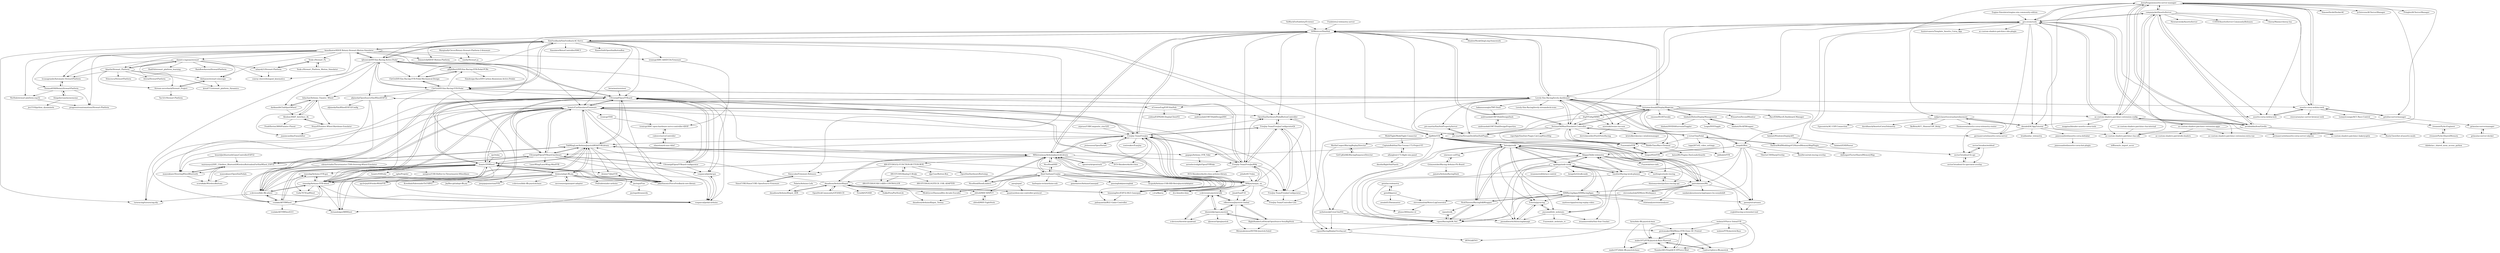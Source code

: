 digraph G {
"sector3studios/webhud" -> "sector3studios/r3e-api"
"sector3studios/webhud" -> "sector3studios/r3e-spectator-overlay"
"tdehaeze/stewart-simscape" -> "Stream-neverback/Stewart_Project"
"tdehaeze/stewart-simscape" -> "krex4715/stewart_platform_Dynamics"
"SimFeedback/SimFeedback-AC-Servo" -> "tronicgr/AMC-AASD15A-Firmware"
"SimFeedback/SimFeedback-AC-Servo" -> "knaufinator/6DOF-Rotary-Stewart-Motion-Simulator"
"SimFeedback/SimFeedback-AC-Servo" -> "OpenSimHardware/PedalButtonController"
"SimFeedback/SimFeedback-AC-Servo" -> "ChrGri/DIY-Sim-Racing-FFB-Pedal"
"SimFeedback/SimFeedback-AC-Servo" -> "tjfenwick/DIY-Sim-Racing-Active-Pedal"
"SimFeedback/SimFeedback-AC-Servo" -> "Simmetrik/6DOF-Motion-Platform"
"SimFeedback/SimFeedback-AC-Servo" -> "SimulatorMotorController/SMC3"
"SimFeedback/SimFeedback-AC-Servo" -> "hoantv/CarSimulatorFirmware"
"SimFeedback/SimFeedback-AC-Servo" -> "turnracing/turnracing-diy"
"SimFeedback/SimFeedback-AC-Servo" -> "Ultrawipf/OpenFFBoard"
"SimFeedback/SimFeedback-AC-Servo" -> "SHWotever/SimHub"
"SimFeedback/SimFeedback-AC-Servo" -> "Simucube/Firmware-Releases"
"SimFeedback/SimFeedback-AC-Servo" -> "KaiserSoft/OpenSimButtonBox"
"SimFeedback/SimFeedback-AC-Servo" -> "nlp80/irFFB"
"SimFeedback/SimFeedback-AC-Servo" -> "ChrGri/DIY-Sim-Racing-FFB-Pedal-Mechanical-Design"
"lshachar/Arduino_Fanatec_Wheel" -> "darknao/btClubSportWheel"
"lshachar/Arduino_Fanatec_Wheel" -> "Alexbox364/F_Interface_AL"
"lshachar/Arduino_Fanatec_Wheel" -> "StuyoP/Fanatec-Wheel-Barebone-Emulator"
"lshachar/Arduino_Fanatec_Wheel" -> "juanmcasillas/Fanashifter"
"dmadison/ArduinoXInput" -> "dmadison/ArduinoXInput_AVR"
"dmadison/ArduinoXInput" -> "dmadison/ArduinoXInput_Teensy"
"dmadison/ArduinoXInput" -> "zlittell/MSF-XINPUT"
"dmadison/ArduinoXInput" -> "YukMingLaw/ArduinoJoystickWithFFBLibrary"
"dmadison/ArduinoXInput" -> "MHeironimus/ArduinoJoystickLibrary"
"dmadison/ArduinoXInput" -> "lemmingDev/ESP32-BLE-Gamepad" ["e"=1]
"dmadison/ArduinoXInput" -> "OpenStickCommunity/GP2040-CE" ["e"=1]
"dmadison/ArduinoXInput" -> "FeralAI/GP2040" ["e"=1]
"dmadison/ArduinoXInput" -> "MickGyver/DaemonBite-Arcade-Encoder" ["e"=1]
"dmadison/ArduinoXInput" -> "SukkoPera/PsxNewLib" ["e"=1]
"dmadison/ArduinoXInput" -> "quantus/xbox-one-controller-protocol"
"jshafer817/vJoy" -> "MMjoy/mmjoy_en" ["e"=1]
"SoMuchForSubtlety/f1viewer" -> "SHWotever/SimHub" ["e"=1]
"arpruss/USBComposite_stm32f1" -> "FreeJoy-Team/FreeJoy" ["e"=1]
"kutu/pyirsdk" -> "Esterni/pyracing"
"kutu/pyirsdk" -> "SkippyZA/ibt-telemetry"
"kutu/pyirsdk" -> "apihlaja/node-irsdk"
"kutu/pyirsdk" -> "jeysonm82/ir_webstats"
"kutu/pyirsdk" -> "NickThissen/iRacingSdkWrapper"
"kutu/pyirsdk" -> "thisismyrobot/python-iracing-api"
"kutu/pyirsdk" -> "patrickmoore/Mu"
"kutu/pyirsdk" -> "jasondilworth56/iracingdataapi"
"kutu/pyirsdk" -> "nlp80/irFFB"
"kutu/pyirsdk" -> "SIMRacingApps/SIMRacingApps"
"kutu/pyirsdk" -> "tmoitie/iRacing-week-planner"
"kutu/pyirsdk" -> "parasyte/cartunes"
"kutu/pyirsdk" -> "vipoo/iRacingSDK.Net"
"kutu/pyirsdk" -> "mrbelowski/CrewChiefV4"
"kutu/pyirsdk" -> "simracer-cz/iFlag"
"AM-STUDIO/32-FUNCTION-BUTTON-BOX" -> "AM-STUDIO/USB-5-AXIS-CONTROLLER"
"AM-STUDIO/32-FUNCTION-BUTTON-BOX" -> "AM-STUDIO/Analog-E-Brake"
"AM-STUDIO/32-FUNCTION-BUTTON-BOX" -> "Simucube/Firmware-Releases"
"AM-STUDIO/32-FUNCTION-BUTTON-BOX" -> "OpenSimHardware/Buttsimp"
"AM-STUDIO/32-FUNCTION-BUTTON-BOX" -> "djpr1me/Button-Box"
"allanglen/c172-flight-sim-panel" -> "CaptainBobSim/The-Cessna-172-Project-V3"
"allanglen/c172-flight-sim-panel" -> "dmolin/flightSimPanels" ["e"=1]
"JustaPenguin/assetto-server-manager" -> "compujuckel/AssettoServer"
"JustaPenguin/assetto-server-manager" -> "gro-ove/actools"
"JustaPenguin/assetto-server-manager" -> "assetto-corsa-web/acweb"
"JustaPenguin/assetto-server-manager" -> "assetto-corsa-web/accweb"
"JustaPenguin/assetto-server-manager" -> "germanrcuriel/assetto-corsa-server"
"JustaPenguin/assetto-server-manager" -> "gotzl/accservermanager"
"JustaPenguin/assetto-server-manager" -> "SimoneDevkt/DockerAC"
"JustaPenguin/assetto-server-manager" -> "jo3stevens/ACServerManager"
"JustaPenguin/assetto-server-manager" -> "ckendell/ACAppTutorial"
"JustaPenguin/assetto-server-manager" -> "germanrcuriel/assetto-corsa-server-udp2ws"
"JustaPenguin/assetto-server-manager" -> "Pringlez/ACServerManager"
"JustaPenguin/assetto-server-manager" -> "ac-custom-shaders-patch/acc-extension-config"
"JustaPenguin/assetto-server-manager" -> "archibaldmilton/Girellu"
"eglix/Projeler" -> "ranenbg/Arduino-FFB-wheel"
"berarma/oversteer" -> "Ultrawipf/OpenFFBoard" ["e"=1]
"gotzl/ldparser" -> "stevendaniluk/MotecLogGenerator"
"gotzl/ldparser" -> "gotzl/acctelemetry"
"gotzl/ldparser" -> "awadell1/Datamaster"
"ac-custom-shaders-patch/acc-extension-apps" -> "ac-custom-shaders-patch/sdk-shaders"
"ac-custom-shaders-patch/acc-extension-apps" -> "ac-custom-shaders-patch/acc-extension-extra-vao"
"ac-custom-shaders-patch/acc-extension-config" -> "compujuckel/AssettoServer"
"ac-custom-shaders-patch/acc-extension-config" -> "ac-custom-shaders-patch/acc-extension-apps"
"ac-custom-shaders-patch/acc-extension-config" -> "gro-ove/actools"
"ac-custom-shaders-patch/acc-extension-config" -> "ac-custom-shaders-patch/acc-lua-sdk"
"ac-custom-shaders-patch/acc-extension-config" -> "archibaldmilton/Girellu"
"ac-custom-shaders-patch/acc-extension-config" -> "ac-custom-shaders-patch/acc-bakeryoptix"
"ac-custom-shaders-patch/acc-extension-config" -> "moppius/blender-assetto-corsa-tools"
"ac-custom-shaders-patch/acc-extension-config" -> "ac-custom-shaders-patch/acc-extension-extra-vao"
"ac-custom-shaders-patch/acc-extension-config" -> "JustaPenguin/assetto-server-manager"
"ac-custom-shaders-patch/acc-extension-config" -> "ckendell/ACAppTutorial"
"Palatis/Arduino-Lufa" -> "dmadison/ArduinoXInput_AVR" ["e"=1]
"daniel-s-ingram/stewart" -> "hbartle/Stewart_Platform"
"daniel-s-ingram/stewart" -> "conroy-cheers/hexapod_kinematics"
"daniel-s-ingram/stewart" -> "tdehaeze/stewart-simscape"
"daniel-s-ingram/stewart" -> "lccasagrande/Automatic-StewartPlatform"
"daniel-s-ingram/stewart" -> "HadiYd/stewart_platform_learning"
"daniel-s-ingram/stewart" -> "mlayek21/Stewart-Platform"
"daniel-s-ingram/stewart" -> "Stream-neverback/Stewart_Project"
"daniel-s-ingram/stewart" -> "RainBowAurora/StewartPlatform"
"MerlinCooper/iRacingReplayDirector" -> "GetUpKidAK/iRacingSequenceDirector"
"MerlinCooper/iRacingReplayDirector" -> "vipoo/iRacingReplayOverlay.net"
"AlanChatham/UnoJoy" -> "MHeironimus/ArduinoJoystickLibrary"
"AlanChatham/UnoJoy" -> "NicoHood/HoodLoader2" ["e"=1]
"AlanChatham/UnoJoy" -> "NicoHood/HID" ["e"=1]
"AlanChatham/UnoJoy" -> "harlequin-tech/arduino-usb" ["e"=1]
"AlanChatham/UnoJoy" -> "MMjoy/mmjoy_en"
"AlanChatham/UnoJoy" -> "gamelaster/ArduinoGamepad"
"AlanChatham/UnoJoy" -> "FreeJoy-Team/FreeJoy"
"AlanChatham/UnoJoy" -> "lemmingDev/ESP32-BLE-Gamepad" ["e"=1]
"AlanChatham/UnoJoy" -> "palsayantan/BLE-Game-Controller"
"AlanChatham/UnoJoy" -> "passinglink/passinglink" ["e"=1]
"AlanChatham/UnoJoy" -> "dmadison/ArduinoXInput"
"AlanChatham/UnoJoy" -> "MickGyver/DaemonBite-Arcade-Encoder" ["e"=1]
"AlanChatham/UnoJoy" -> "zlittell/MSF-XINPUT"
"AlanChatham/UnoJoy" -> "mcgurk/Arduino-USB-HID-RetroJoystickAdapter"
"dmadison/ArduinoXInput_AVR" -> "dmadison/ArduinoXInput"
"assetto-corsa-web/accweb" -> "assetto-corsa-web/acweb"
"assetto-corsa-web/accweb" -> "gotzl/accservermanager"
"assetto-corsa-web/accweb" -> "LennysLounge/ACC-Race-Control"
"assetto-corsa-web/accweb" -> "JustaPenguin/assetto-server-manager"
"assetto-corsa-web/accweb" -> "reesvarney/acc-server-browser-web"
"vipoo/iRacingSDK.Net" -> "NickThissen/iRacingSdkWrapper"
"vipoo/iRacingSDK.Net" -> "vipoo/irsdk"
"vipoo/iRacingSDK.Net" -> "vipoo/iRacingReplayOverlay.net"
"gotzl/acctelemetry" -> "afonso360/motec-i2"
"gotzl/acctelemetry" -> "gotzl/ldparser"
"MarginallyClever/Rotary-Stewart-Platform-2-firmware" -> "rawify/Stewart.js"
"tronicgr/AMC-AASD15A-Firmware" -> "tronicgr/AMC-open-hardware-servo-controller-4DOF"
"gotzl/accservermanager" -> "assetto-corsa-web/accweb"
"gotzl/accservermanager" -> "grimsi/accservermanager"
"denisn73/JoyFFB" -> "JakaSimonic/ForceFeedback-core-library"
"fernandoigor/BRWheel" -> "hoantv/VNWheel"
"scornflake/WirelessButtons" -> "warenosyo2/DIY_15dollers_BluetoothWirelessButtonboxForSimWheel_ESP32"
"jeysonm82/ir_webstats" -> "Esterni/pyracing"
"jeysonm82/ir_webstats" -> "Fuzzwah/ir_webstats_rc"
"jeysonm82/ir_webstats" -> "ieuanmeredith/Sim-Stat-Tracker"
"jeysonm82/ir_webstats" -> "jasondilworth56/iracingdataapi"
"vipoo/iRacingReplayOverlay.net" -> "iRTVO/iRTVO"
"grimsi/accservermanager" -> "grimsi/accserver-docker"
"NicHub/stewart-platform-esp32" -> "progressiveautomations/Stewart-Platform"
"grimsi/accserver-docker" -> "grimsi/accservermanager"
"SimuCUBE/SimuCUBE-OpenSource-Firmware" -> "Simucube/Firmware-Releases"
"Simucube/Firmware-Releases" -> "SimuCUBE/SimuCUBE-OpenSource-Firmware"
"NicoHood/HID" -> "MHeironimus/ArduinoJoystickLibrary" ["e"=1]
"NicoHood/HID" -> "AlanChatham/UnoJoy" ["e"=1]
"lemmingDev/ESP32-BLE-Gamepad" -> "MHeironimus/ArduinoJoystickLibrary" ["e"=1]
"lemmingDev/ESP32-BLE-Gamepad" -> "palsayantan/BLE-Game-Controller" ["e"=1]
"lemmingDev/ESP32-BLE-Gamepad" -> "FreeJoy-Team/FreeJoy" ["e"=1]
"lemmingDev/ESP32-BLE-Gamepad" -> "dmadison/ArduinoXInput" ["e"=1]
"lemmingDev/ESP32-BLE-Gamepad" -> "Ultrawipf/OpenFFBoard" ["e"=1]
"lemmingDev/ESP32-BLE-Gamepad" -> "YukMingLaw/ArduinoJoystickWithFFBLibrary" ["e"=1]
"njz3/vJoy" -> "hoantv/VNWheel" ["e"=1]
"YukMingLaw/ArduinoJoystickWithFFBLibrary" -> "hoantv/VNWheel"
"YukMingLaw/ArduinoJoystickWithFFBLibrary" -> "jmriego/Fino"
"YukMingLaw/ArduinoJoystickWithFFBLibrary" -> "ranenbg/Arduino-FFB-wheel"
"YukMingLaw/ArduinoJoystickWithFFBLibrary" -> "vsulako/AFFBWheel"
"YukMingLaw/ArduinoJoystickWithFFBLibrary" -> "tloimu/adapt-ffb-joy"
"YukMingLaw/ArduinoJoystickWithFFBLibrary" -> "Ultrawipf/OpenFFBoard"
"YukMingLaw/ArduinoJoystickWithFFBLibrary" -> "JakaSimonic/ForceFeedback-core-library"
"YukMingLaw/ArduinoJoystickWithFFBLibrary" -> "hoantv/CarSimulatorFirmware"
"YukMingLaw/ArduinoJoystickWithFFBLibrary" -> "denisn73/JoyFFB"
"YukMingLaw/ArduinoJoystickWithFFBLibrary" -> "Ultrawipf/OpenFFBoard-hardware"
"YukMingLaw/ArduinoJoystickWithFFBLibrary" -> "gagagu/Arduino_FFB_Yoke"
"YukMingLaw/ArduinoJoystickWithFFBLibrary" -> "MHeironimus/ArduinoJoystickLibrary"
"Funbit/ets2-telemetry-server" -> "SHWotever/SimHub" ["e"=1]
"thiagohersan/memememe" -> "jes1510/python_dynamixels"
"thiagohersan/memememe" -> "ThomasKNR/RotaryStewartPlatform"
"knaufinator/6DOF-Rotary-Stewart-Motion-Simulator" -> "Simmetrik/6DOF-Motion-Platform"
"knaufinator/6DOF-Rotary-Stewart-Motion-Simulator" -> "lccasagrande/Automatic-StewartPlatform"
"knaufinator/6DOF-Rotary-Stewart-Motion-Simulator" -> "SimFeedback/SimFeedback-AC-Servo"
"knaufinator/6DOF-Rotary-Stewart-Motion-Simulator" -> "NicHub/stewart-platform-esp32"
"knaufinator/6DOF-Rotary-Stewart-Motion-Simulator" -> "hbartle/Stewart_Platform"
"knaufinator/6DOF-Rotary-Stewart-Motion-Simulator" -> "daniel-s-ingram/stewart"
"knaufinator/6DOF-Rotary-Stewart-Motion-Simulator" -> "tjfenwick/DIY-Sim-Racing-Active-Pedal"
"knaufinator/6DOF-Rotary-Stewart-Motion-Simulator" -> "progressiveautomations/Stewart-Platform"
"knaufinator/6DOF-Rotary-Stewart-Motion-Simulator" -> "hoantv/CarSimulatorFirmware"
"knaufinator/6DOF-Rotary-Stewart-Motion-Simulator" -> "tdehaeze/stewart-simscape"
"knaufinator/6DOF-Rotary-Stewart-Motion-Simulator" -> "ThomasKNR/RotaryStewartPlatform"
"knaufinator/6DOF-Rotary-Stewart-Motion-Simulator" -> "tronicgr/AMC-AASD15A-Firmware"
"knaufinator/6DOF-Rotary-Stewart-Motion-Simulator" -> "conroy-cheers/hexapod_kinematics"
"knaufinator/6DOF-Rotary-Stewart-Motion-Simulator" -> "Yeok-c/Stewart_Py"
"knaufinator/6DOF-Rotary-Stewart-Motion-Simulator" -> "rawify/Stewart.js"
"Ultrawipf/OpenFFBoard" -> "Ultrawipf/OpenFFBoard-hardware"
"Ultrawipf/OpenFFBoard" -> "Ultrawipf/OpenFFBoard-configurator"
"Ultrawipf/OpenFFBoard" -> "hoantv/CarSimulatorFirmware"
"Ultrawipf/OpenFFBoard" -> "hoantv/VNWheel"
"Ultrawipf/OpenFFBoard" -> "YukMingLaw/ArduinoJoystickWithFFBLibrary"
"Ultrawipf/OpenFFBoard" -> "ranenbg/Arduino-FFB-wheel"
"Ultrawipf/OpenFFBoard" -> "FreeJoy-Team/FreeJoy"
"Ultrawipf/OpenFFBoard" -> "o-devices/bldc-ffb-wheel"
"Ultrawipf/OpenFFBoard" -> "vospascal/pedal-arduino"
"Ultrawipf/OpenFFBoard" -> "tjfenwick/DIY-Sim-Racing-Active-Pedal"
"Ultrawipf/OpenFFBoard" -> "JakaSimonic/ForceFeedback-core-library"
"Ultrawipf/OpenFFBoard" -> "FreeJoy-Team/FreeJoyWiki"
"Ultrawipf/OpenFFBoard" -> "vsulako/AFFBWheel"
"Ultrawipf/OpenFFBoard" -> "vospascal/pedal-gui"
"Ultrawipf/OpenFFBoard" -> "lemmingDev/ESP32-BLE-Gamepad" ["e"=1]
"NicoHood/HoodLoader2" -> "MHeironimus/ArduinoJoystickLibrary" ["e"=1]
"NicoHood/HoodLoader2" -> "AlanChatham/UnoJoy" ["e"=1]
"jamessanford/assetto-corsa-deltabar" -> "jamessanford/assetto-corsa-hot-plugin"
"terrymacdonald/DisplayMagician" -> "falahati/HeliosDisplayManagement"
"terrymacdonald/DisplayMagician" -> "Lovely-Sim-Racing/lovely-dashboard"
"terrymacdonald/DisplayMagician" -> "SeriousOldMan/Simulator-Controller"
"terrymacdonald/DisplayMagician" -> "mistenkt/resize-raccoon"
"terrymacdonald/DisplayMagician" -> "SHWotever/SimHub"
"terrymacdonald/DisplayMagician" -> "Fuzzwah/irFFB"
"terrymacdonald/DisplayMagician" -> "dtgDTGdtg/SRWE" ["e"=1]
"terrymacdonald/DisplayMagician" -> "pre-martin/StreamDeckSimHubPlugin"
"terrymacdonald/DisplayMagician" -> "Winzarten/SecondMonitor"
"terrymacdonald/DisplayMagician" -> "RaceX58/RaceX.Dashboard.Manager"
"terrymacdonald/DisplayMagician" -> "gro-ove/actools"
"terrymacdonald/DisplayMagician" -> "lespalt/iRon"
"terrymacdonald/DisplayMagician" -> "emoose/DLSSTweaks" ["e"=1]
"terrymacdonald/DisplayMagician" -> "ac-custom-shaders-patch/acc-extension-config"
"terrymacdonald/DisplayMagician" -> "thogue95/irFFB"
"FreeJoy-Team/FreeJoy" -> "FreeJoy-Team/FreeJoyWiki"
"FreeJoy-Team/FreeJoy" -> "FreeJoy-Team/FreeJoyConfiguratorQt"
"FreeJoy-Team/FreeJoy" -> "FreeJoy-Team/FreeJoyConfigurator"
"FreeJoy-Team/FreeJoy" -> "Ultrawipf/OpenFFBoard"
"FreeJoy-Team/FreeJoy" -> "MMjoy/mmjoy_en"
"FreeJoy-Team/FreeJoy" -> "vostrenkov/EazyJoy"
"FreeJoy-Team/FreeJoy" -> "MHeironimus/ArduinoJoystickLibrary"
"FreeJoy-Team/FreeJoy" -> "OpenSimHardware/PedalButtonController"
"FreeJoy-Team/FreeJoy" -> "lemmingDev/ESP32-BLE-Gamepad" ["e"=1]
"FreeJoy-Team/FreeJoy" -> "jrsteensen/OpenHornet" ["e"=1]
"FreeJoy-Team/FreeJoy" -> "hoantv/CarSimulatorFirmware"
"FreeJoy-Team/FreeJoy" -> "DCS-Skunkworks/dcs-bios" ["e"=1]
"FreeJoy-Team/FreeJoy" -> "SHWotever/SimHub"
"FreeJoy-Team/FreeJoy" -> "YukMingLaw/ArduinoJoystickWithFFBLibrary"
"FreeJoy-Team/FreeJoy" -> "Ultrawipf/OpenFFBoard-hardware"
"Fuzzwah/irFFB" -> "nlp80/irFFB"
"Fuzzwah/irFFB" -> "thogue95/irFFB"
"cdemetriadis/Thrustmaster-T300-Steering-Wheel-Emulator" -> "manoukianv/SteeringWheelBluetooth"
"cdemetriadis/Thrustmaster-T300-Steering-Wheel-Emulator" -> "azzajess/USB-Shifter-to-Thrustmaster-Wheelbase"
"Ultrawipf/OpenFFBoard-hardware" -> "Ultrawipf/OpenFFBoard-configurator"
"Ultrawipf/OpenFFBoard-hardware" -> "Ultrawipf/OpenFFBoard"
"Ultrawipf/OpenFFBoard-hardware" -> "hoantv/CarSimulatorFirmware"
"Ultrawipf/OpenFFBoard-hardware" -> "vospascal/pedal-arduino"
"Ultrawipf/OpenFFBoard-hardware" -> "o-devices/bldc-ffb-wheel"
"Ultrawipf/OpenFFBoard-hardware" -> "hoantv/VNWheel"
"Ultrawipf/OpenFFBoard-hardware" -> "vospascal/pedal-gui"
"Ultrawipf/OpenFFBoard-hardware" -> "warenosyo2/DIY_15dollers_BluetoothWirelessButtonboxForSimWheel_ESP32"
"Ultrawipf/OpenFFBoard-hardware" -> "YukMingLaw/ArduinoJoystickWithFFBLibrary"
"Ultrawipf/OpenFFBoard-hardware" -> "LaserWing/LaserWing-MiniFFB"
"Ultrawipf/OpenFFBoard-configurator" -> "Ultrawipf/OpenFFBoard-hardware"
"Ultrawipf/OpenFFBoard-configurator" -> "Ultrawipf/OpenFFBoard"
"Ultrawipf/OpenFFBoard-configurator" -> "vospascal/pedal-gui"
"mdjarv/assettocorsasharedmemory" -> "Egocentrix/AC-UDP-Connection"
"mdjarv/assettocorsasharedmemory" -> "ckendell/ACAppTutorial"
"mdjarv/assettocorsasharedmemory" -> "davidhauck/AssettoCorsaTelemetry"
"mdjarv/assettocorsasharedmemory" -> "IkoRein/ACC_ShmemUDP_Relay"
"mdjarv/assettocorsasharedmemory" -> "Thomseeen/assetto-corsa-telemetry-router"
"mdjarv/assettocorsasharedmemory" -> "sector3studios/r3e-api"
"FreeJoy-Team/FreeJoyWiki" -> "FreeJoy-Team/FreeJoy"
"FreeJoy-Team/FreeJoyWiki" -> "FreeJoy-Team/FreeJoyConfiguratorQt"
"FreeJoy-Team/FreeJoyWiki" -> "FreeJoy-Team/FreeJoyConfigurator"
"FreeJoy-Team/FreeJoyWiki" -> "OpenSimHardware/PedalButtonController"
"FreeJoy-Team/FreeJoyWiki" -> "FreeJoy-Team/Controller-Lite"
"FreeJoy-Team/FreeJoyWiki" -> "MMjoy/mmjoy_en"
"FreeJoy-Team/FreeJoyWiki" -> "DCS-Skunkworks/dcs-bios-arduino-library" ["e"=1]
"FreeJoy-Team/FreeJoyWiki" -> "Ultrawipf/OpenFFBoard"
"FreeJoy-Team/FreeJoyWiki" -> "hoantv/CarSimulatorFirmware"
"FreeJoy-Team/FreeJoyConfiguratorQt" -> "FreeJoy-Team/FreeJoyWiki"
"FreeJoy-Team/FreeJoyConfiguratorQt" -> "FreeJoy-Team/FreeJoy"
"FreeJoy-Team/FreeJoyConfiguratorQt" -> "FreeJoy-Team/FreeJoyConfigurator"
"FreeJoy-Team/FreeJoyConfiguratorQt" -> "OpenSimHardware/PedalButtonController"
"FreeJoy-Team/FreeJoyConfiguratorQt" -> "FreeJoy-Team/Controller-Lite"
"FreeJoy-Team/FreeJoyConfigurator" -> "FreeJoy-Team/Controller-Lite"
"FreeJoy-Team/FreeJoyConfigurator" -> "FreeJoy-Team/FreeJoyConfiguratorQt"
"ckendell/ACAppTutorial" -> "mdjarv/assettocorsasharedmemory"
"ckendell/ACAppTutorial" -> "jamessanford/assetto-corsa-deltabar"
"ckendell/ACAppTutorial" -> "bradland/ac_telemetry"
"ckendell/ACAppTutorial" -> "germanrcuriel/assetto-corsa-server-udp2ws"
"ckendell/ACAppTutorial" -> "germanrcuriel/assetto-corsa-server"
"hoantv/CarSimulatorFirmware" -> "hoantv/VNWheel"
"hoantv/CarSimulatorFirmware" -> "Ultrawipf/OpenFFBoard"
"hoantv/CarSimulatorFirmware" -> "Ultrawipf/OpenFFBoard-hardware"
"hoantv/CarSimulatorFirmware" -> "vospascal/pedal-arduino"
"hoantv/CarSimulatorFirmware" -> "ranenbg/Arduino-FFB-wheel"
"hoantv/CarSimulatorFirmware" -> "tronicgr/TDD"
"hoantv/CarSimulatorFirmware" -> "JakaSimonic/ForceFeedback-core-library"
"hoantv/CarSimulatorFirmware" -> "warenosyo2/DIY_15dollers_BluetoothWirelessButtonboxForSimWheel_ESP32"
"hoantv/CarSimulatorFirmware" -> "Ultrawipf/OpenFFBoard-configurator"
"hoantv/CarSimulatorFirmware" -> "fernandoigor/BRWheel"
"hoantv/CarSimulatorFirmware" -> "YukMingLaw/ArduinoJoystickWithFFBLibrary"
"hoantv/CarSimulatorFirmware" -> "manoukianv/SteeringWheelBluetooth"
"hoantv/CarSimulatorFirmware" -> "o-devices/bldc-ffb-wheel"
"hoantv/CarSimulatorFirmware" -> "OpenSimHardware/PedalButtonController"
"jmriego/Fino" -> "jmriego/brunnerdx"
"JonahTsai/F16" -> "rdbeerman/Joystick-Gimbal" ["e"=1]
"o-devices/throttle-quadrant" -> "o-devices/o-joystick-hdk"
"LennysLounge/ACC-Race-Control" -> "rrennoir/PyAccEngineer"
"vipoo/irsdk" -> "vipoo/iRacingSDK.Net"
"Esterni/pyracing" -> "jasondilworth56/iracingdataapi"
"Esterni/pyracing" -> "jeysonm82/ir_webstats"
"hoantv/VNWheel" -> "YukMingLaw/ArduinoJoystickWithFFBLibrary"
"hoantv/VNWheel" -> "JakaSimonic/ForceFeedback-core-library"
"hoantv/VNWheel" -> "fernandoigor/BRWheel"
"hoantv/VNWheel" -> "hoantv/CarSimulatorFirmware"
"hoantv/VNWheel" -> "ranenbg/Arduino-FFB-wheel"
"hoantv/VNWheel" -> "tloimu/adapt-ffb-joy"
"hoantv/VNWheel" -> "vsulako/AFFBWheel"
"hoantv/VNWheel" -> "njz3/vJoyIOFeederWithFFB"
"hoantv/VNWheel" -> "Guila767/EspWheel"
"hoantv/VNWheel" -> "denisn73/JoyFFB"
"hoantv/VNWheel" -> "Ultrawipf/OpenFFBoard"
"hoantv/VNWheel" -> "hoantv/VNPedal"
"hoantv/VNWheel" -> "jmriego/Fino"
"hoantv/VNWheel" -> "ranenbg/Arduino-FFB-gui"
"hoantv/VNWheel" -> "o-devices/bldc-ffb-wheel"
"bhowiebkr/open-joystick" -> "rdbeerman/Joystick-Gimbal"
"bhowiebkr/open-joystick" -> "o-devices/o-joystick-hdk"
"bhowiebkr/open-joystick" -> "RightRudderLeftStick/OpenSource-VeryBigStick"
"bhowiebkr/open-joystick" -> "tjhowse/OpenJoystick"
"bhowiebkr/open-joystick" -> "o-devices/throttle-quadrant"
"manoukianv/OpenSimPedals" -> "scornflake/WirelessButtons"
"warenosyo2/DIY_15dollers_BluetoothWirelessButtonboxForSimWheel_ESP32" -> "scornflake/WirelessButtons"
"warenosyo2/DIY_15dollers_BluetoothWirelessButtonboxForSimWheel_ESP32" -> "manoukianv/SteeringWheelBluetooth"
"tronicgr/TDD" -> "tronicgr/AMC-open-hardware-servo-controller-4DOF"
"ThomasKNR/RotaryStewartPlatform" -> "lccasagrande/Automatic-StewartPlatform"
"ThomasKNR/RotaryStewartPlatform" -> "NicHub/stewart-platform-esp32"
"ThomasKNR/RotaryStewartPlatform" -> "progressiveautomations/Stewart-Platform"
"ThomasKNR/RotaryStewartPlatform" -> "thiagohersan/memememe"
"tronicgr/AMC-open-hardware-servo-controller-4DOF" -> "cubexvr/servoController"
"SHWotever/SimHub" -> "Lovely-Sim-Racing/lovely-dashboard"
"SHWotever/SimHub" -> "SeriousOldMan/Simulator-Controller"
"SHWotever/SimHub" -> "MHeironimus/ArduinoJoystickLibrary"
"SHWotever/SimHub" -> "ChrGri/DIY-Sim-Racing-FFB-Pedal"
"SHWotever/SimHub" -> "FreeJoy-Team/FreeJoy"
"SHWotever/SimHub" -> "FreeJoy-Team/FreeJoyWiki"
"SHWotever/SimHub" -> "SimFeedback/SimFeedback-AC-Servo"
"SHWotever/SimHub" -> "OpenSimHardware/PedalButtonController"
"SHWotever/SimHub" -> "gro-ove/actools"
"SHWotever/SimHub" -> "pre-martin/StreamDeckSimHubPlugin"
"SHWotever/SimHub" -> "nlp80/irFFB"
"SHWotever/SimHub" -> "terrymacdonald/DisplayMagician"
"SHWotever/SimHub" -> "ShadowMusk/QingLong-framework" ["e"=1]
"SHWotever/SimHub" -> "tjfenwick/DIY-Sim-Racing-Active-Pedal"
"SHWotever/SimHub" -> "mrbelowski/CrewChiefV4"
"vospascal/pedal-gui" -> "vospascal/pedal-arduino"
"paroj/xpad" -> "quantus/xbox-one-controller-protocol" ["e"=1]
"MobiFlight/MobiFlight-Connector" -> "CaptainBobSim/The-Cessna-172-Project-V3" ["e"=1]
"GetUpKidAK/iRacingSequenceDirector" -> "MerlinCooper/iRacingReplayDirector"
"vospascal/pedal-arduino" -> "vospascal/pedal-gui"
"compujuckel/AssettoServer" -> "JustaPenguin/assetto-server-manager"
"compujuckel/AssettoServer" -> "gro-ove/actools"
"compujuckel/AssettoServer" -> "ac-custom-shaders-patch/acc-extension-config"
"compujuckel/AssettoServer" -> "Niewiarowski/AssettoServer"
"compujuckel/AssettoServer" -> "ac-custom-shaders-patch/acc-lua-sdk"
"compujuckel/AssettoServer" -> "assetto-corsa-web/acweb"
"compujuckel/AssettoServer" -> "archibaldmilton/Girellu"
"compujuckel/AssettoServer" -> "C1XTZ/AssettoServer-CommunityReleases"
"compujuckel/AssettoServer" -> "CheesyManiac/cheesy-lua"
"compujuckel/AssettoServer" -> "assetto-corsa-web/accweb"
"necroware/gameport-adapter" -> "tloimu/adapt-ffb-joy" ["e"=1]
"SeriousOldMan/Simulator-Controller" -> "Lovely-Sim-Racing/lovely-dashboard"
"SeriousOldMan/Simulator-Controller" -> "RiddleTime/Race-Element"
"SeriousOldMan/Simulator-Controller" -> "SHWotever/SimHub"
"SeriousOldMan/Simulator-Controller" -> "s-victor/TinyPedal"
"SeriousOldMan/Simulator-Controller" -> "pre-martin/StreamDeckSimHubPlugin"
"SeriousOldMan/Simulator-Controller" -> "nlp80/irFFB"
"SeriousOldMan/Simulator-Controller" -> "viper4gh/SimHub-Plugin-CalcLngWheelSlip"
"SeriousOldMan/Simulator-Controller" -> "terrymacdonald/DisplayMagician"
"SeriousOldMan/Simulator-Controller" -> "derrickmoeller/PostItNoteRacing"
"SeriousOldMan/Simulator-Controller" -> "Fuzzwah/irFFB"
"tloimu/adapt-ffb-joy" -> "hoantv/VNWheel"
"tloimu/adapt-ffb-joy" -> "JakaSimonic/ForceFeedback-core-library"
"tloimu/adapt-ffb-joy" -> "fernandoigor/BRWheel"
"tloimu/adapt-ffb-joy" -> "Poil/sidewinder-arduino"
"tloimu/adapt-ffb-joy" -> "Kreeblah/SidewinderToUSBV2"
"tloimu/adapt-ffb-joy" -> "YukMingLaw/ArduinoJoystickWithFFBLibrary"
"tloimu/adapt-ffb-joy" -> "jmriego/Fino"
"tloimu/adapt-ffb-joy" -> "JayBee-git/adapt-ffb-joy"
"tloimu/adapt-ffb-joy" -> "joeyjojojunior/simFFB"
"tloimu/adapt-ffb-joy" -> "necroware/gameport-adapter" ["e"=1]
"tloimu/adapt-ffb-joy" -> "njz3/vJoyIOFeederWithFFB"
"tloimu/adapt-ffb-joy" -> "o-devices/bldc-ffb-joystick-base"
"apihlaja/node-irsdk" -> "SkippyZA/ibt-telemetry"
"apihlaja/node-irsdk" -> "bengsfort/irsdk-node"
"apihlaja/node-irsdk" -> "kutu/pyirsdk"
"apihlaja/node-irsdk" -> "tmoitie/iRacing-week-planner"
"apihlaja/node-irsdk" -> "Esterni/pyracing"
"apihlaja/node-irsdk" -> "ieuanmeredith/race-control"
"apihlaja/node-irsdk" -> "meltingice/node-iracing"
"apihlaja/node-irsdk" -> "vipoo/iRacingSDK.Net"
"apihlaja/node-irsdk" -> "SIMRacingApps/SIMRacingApps"
"apihlaja/node-irsdk" -> "jasondilworth56/iracingdataapi"
"apihlaja/node-irsdk" -> "jeysonm82/ir_webstats"
"zlittell/MSF-FightStick" -> "zlittell/MSF-XINPUT"
"stevendaniluk/SDMotecWorkspace" -> "stevendaniluk/MotecLogGenerator"
"stevendaniluk/SDMotecWorkspace" -> "patrickmoore/Mu"
"rdbeerman/Joystick-Gimbal" -> "bhowiebkr/open-joystick"
"rdbeerman/Joystick-Gimbal" -> "RightRudderLeftStick/OpenSource-VeryBigStick"
"rdbeerman/Joystick-Gimbal" -> "o-devices/o-joystick-hdk"
"rdbeerman/Joystick-Gimbal" -> "Miramaksimus/HOTAS-Joystick-Soleil"
"rrennoir/PyAccSharedMemory" -> "rrennoir/PyAccEngineer"
"rrennoir/PyAccSharedMemory" -> "dabde/acc_shared_mem_access_python"
"CaptainBobSim/The-Cessna-172-Project-V3" -> "gagagu/Arduino_FFB_Yoke"
"CaptainBobSim/The-Cessna-172-Project-V3" -> "allanglen/c172-flight-sim-panel"
"o-devices/bldc-ffb-wheel" -> "ranenbg/Arduino-FFB-wheel"
"o-devices/bldc-ffb-wheel" -> "ranenbg/Arduino-FFB-gui"
"o-devices/bldc-ffb-wheel" -> "vospascal/pedal-arduino"
"o-devices/bldc-ffb-wheel" -> "hoantv/VNWheel"
"o-devices/bldc-ffb-wheel" -> "Ultrawipf/OpenFFBoard-hardware"
"o-devices/bldc-ffb-wheel" -> "vsulako/AFFBWheel"
"o-devices/bldc-ffb-wheel" -> "Ultrawipf/OpenFFBoard"
"o-devices/bldc-ffb-wheel" -> "turnracing/turnracing-diy"
"o-devices/bldc-ffb-wheel" -> "hoantv/CarSimulatorFirmware"
"sector3studios/r3e-spectator-overlay" -> "sector3studios/r3e-api"
"sector3studios/r3e-api" -> "sector3studios/r3e-spectator-overlay"
"sector3studios/r3e-api" -> "sector3studios/webhud"
"parasyte/cartunes" -> "svglol/iracing-screenshot-tool"
"farm/bldc-ffb-joystick-base" -> "protomaker964/Rhino-FFB-Clone-3D_Printed"
"farm/bldc-ffb-joystick-base" -> "mabo1972/bldc-ffb-joystick-base"
"farm/bldc-ffb-joystick-base" -> "mabo1972/FFB-Joystick-Base-Plywood"
"manoukianv/SteeringWheelBluetooth" -> "scornflake/WirelessButtons"
"manoukianv/SteeringWheelBluetooth" -> "warenosyo2/DIY_15dollers_BluetoothWirelessButtonboxForSimWheel_ESP32"
"rrennoir/PyAccEngineer" -> "rrennoir/PyAccSharedMemory"
"cubexvr/servoController" -> "ehmotion/eh-msc-4dof"
"cubexvr/servoController" -> "tronicgr/AMC-open-hardware-servo-controller-4DOF"
"beastdjw/bluetoothGameControllerESP32" -> "manoukianv/SteeringWheelBluetooth"
"beastdjw/bluetoothGameControllerESP32" -> "warenosyo2/DIY_15dollers_BluetoothWirelessButtonboxForSimWheel_ESP32"
"s-victor/TinyPedal" -> "TheIronWolfModding/rF2SharedMemoryMapPlugin"
"s-victor/TinyPedal" -> "tappi287/rf2_video_settings"
"s-victor/TinyPedal" -> "SeriousOldMan/Simulator-Controller"
"s-victor/TinyPedal" -> "Jabbah/irFFB"
"s-victor/TinyPedal" -> "RiddleTime/Race-Element"
"archibaldmilton/Girellu" -> "ac-custom-shaders-patch/acc-extension-config"
"archibaldmilton/Girellu" -> "gro-ove/actools"
"archibaldmilton/Girellu" -> "RustyChest/list-of-assetto-mods"
"archibaldmilton/Girellu" -> "compujuckel/AssettoServer"
"archibaldmilton/Girellu" -> "JustaPenguin/assetto-server-manager"
"archibaldmilton/Girellu" -> "ac-custom-shaders-patch/acc-bakeryoptix"
"archibaldmilton/Girellu" -> "ac-custom-shaders-patch/acc-lua-sdk"
"ranenbg/Arduino-FFB-wheel" -> "ranenbg/Arduino-FFB-gui"
"ranenbg/Arduino-FFB-wheel" -> "vsulako/AFFBWheel"
"ranenbg/Arduino-FFB-wheel" -> "hoantv/VNWheel"
"ranenbg/Arduino-FFB-wheel" -> "fernandoigor/BRWheel"
"ranenbg/Arduino-FFB-wheel" -> "o-devices/bldc-ffb-wheel"
"ranenbg/Arduino-FFB-wheel" -> "YukMingLaw/ArduinoJoystickWithFFBLibrary"
"ranenbg/Arduino-FFB-wheel" -> "hoantv/CarSimulatorFirmware"
"ranenbg/Arduino-FFB-wheel" -> "Ultrawipf/OpenFFBoard"
"ranenbg/Arduino-FFB-wheel" -> "Guila767/EspWheel"
"ranenbg/Arduino-FFB-wheel" -> "vospascal/pedal-arduino"
"vsulako/AFFBWheel" -> "ranenbg/Arduino-FFB-wheel"
"vsulako/AFFBWheel" -> "vsulako/AFFBWheelGUI"
"vsulako/AFFBWheel" -> "ranenbg/Arduino-FFB-gui"
"vsulako/AFFBWheel" -> "hoantv/VNWheel"
"vsulako/AFFBWheel" -> "YukMingLaw/ArduinoJoystickWithFFBLibrary"
"vsulako/AFFBWheel" -> "fernandoigor/BRWheel"
"vsulako/AFFBWheel" -> "o-devices/bldc-ffb-wheel"
"MHeironimus/ArduinoJoystickLibrary" -> "NicoHood/HID" ["e"=1]
"MHeironimus/ArduinoJoystickLibrary" -> "FreeJoy-Team/FreeJoy"
"MHeironimus/ArduinoJoystickLibrary" -> "AlanChatham/UnoJoy"
"MHeironimus/ArduinoJoystickLibrary" -> "lemmingDev/ESP32-BLE-Gamepad" ["e"=1]
"MHeironimus/ArduinoJoystickLibrary" -> "SHWotever/SimHub"
"MHeironimus/ArduinoJoystickLibrary" -> "YukMingLaw/ArduinoJoystickWithFFBLibrary"
"MHeironimus/ArduinoJoystickLibrary" -> "MMjoy/mmjoy_en"
"MHeironimus/ArduinoJoystickLibrary" -> "dmadison/ArduinoXInput"
"MHeironimus/ArduinoJoystickLibrary" -> "NicoHood/HoodLoader2" ["e"=1]
"MHeironimus/ArduinoJoystickLibrary" -> "AM-STUDIO/32-FUNCTION-BUTTON-BOX"
"MHeironimus/ArduinoJoystickLibrary" -> "opentrack/opentrack" ["e"=1]
"MHeironimus/ArduinoJoystickLibrary" -> "Ultrawipf/OpenFFBoard"
"MHeironimus/ArduinoJoystickLibrary" -> "FreeJoy-Team/FreeJoyWiki"
"MHeironimus/ArduinoJoystickLibrary" -> "DCS-Skunkworks/dcs-bios" ["e"=1]
"MHeironimus/ArduinoJoystickLibrary" -> "ranenbg/Arduino-FFB-wheel"
"lccasagrande/Automatic-StewartPlatform" -> "ThomasKNR/RotaryStewartPlatform"
"darknao/btClubSportWheel" -> "lshachar/Arduino_Fanatec_Wheel"
"darknao/btClubSportWheel" -> "Alexbox364/F_Interface_AL"
"lespalt/iRon" -> "SkippyZA/ibt-telemetry"
"lespalt/iRon" -> "Lovely-Sim-Racing/lovely-dashboard"
"lespalt/iRon" -> "TiberiuC39/SharpOverlay"
"lespalt/iRon" -> "SIMRacingApps/SIMRacingApps"
"lespalt/iRon" -> "parasyte/cartunes"
"lespalt/iRon" -> "tmoitie/iRacing-week-planner"
"lespalt/iRon" -> "thogue95/irFFB"
"lespalt/iRon" -> "RaulArcos/rah-iracing-overlay"
"lespalt/iRon" -> "patrickmoore/Mu"
"Lovely-Sim-Racing/lovely-dashboard" -> "SHWotever/SimHub"
"Lovely-Sim-Racing/lovely-dashboard" -> "Lovely-Sim-Racing/lovely-streamdeck-icons"
"Lovely-Sim-Racing/lovely-dashboard" -> "SeriousOldMan/Simulator-Controller"
"Lovely-Sim-Racing/lovely-dashboard" -> "pre-martin/StreamDeckSimHubPlugin"
"Lovely-Sim-Racing/lovely-dashboard" -> "ChrGri/DIY-Sim-Racing-FFB-Pedal"
"Lovely-Sim-Racing/lovely-dashboard" -> "hakanuzunoglu/TWF-Dash"
"Lovely-Sim-Racing/lovely-dashboard" -> "lespalt/iRon"
"Lovely-Sim-Racing/lovely-dashboard" -> "mistenkt/resize-raccoon"
"Lovely-Sim-Racing/lovely-dashboard" -> "pre-martin/SimHubPropertyServer"
"Lovely-Sim-Racing/lovely-dashboard" -> "terrymacdonald/DisplayMagician"
"Lovely-Sim-Racing/lovely-dashboard" -> "turnracing/turnracing-diy"
"Lovely-Sim-Racing/lovely-dashboard" -> "nlp80/irFFB"
"Lovely-Sim-Racing/lovely-dashboard" -> "RiddleTime/Race-Element"
"Lovely-Sim-Racing/lovely-dashboard" -> "eCrowneEng/ESP-SimHub"
"Lovely-Sim-Racing/lovely-dashboard" -> "assetto-corsa-web/accweb"
"ehmotion/eh-msc-4dof" -> "cubexvr/servoController"
"patrickmoore/Mu" -> "stevendaniluk/SDMotecWorkspace"
"patrickmoore/Mu" -> "nlp80/irFFB"
"patrickmoore/Mu" -> "stintanalyzer/stintanalyzer"
"patrickmoore/Mu" -> "svglol/iracing-screenshot-tool"
"patrickmoore/Mu" -> "SkippyZA/ibt-telemetry"
"patrickmoore/Mu" -> "kutu/pyirsdk"
"patrickmoore/Mu" -> "SIMRacingApps/SIMRacingApps"
"patrickmoore/Mu" -> "samkatakouzinosracing/nspace.hu-soundshift" ["e"=1]
"patrickmoore/Mu" -> "vipoo/iRacingSDK.Net"
"Yeok-c/Stewart_Platform_Motion_Simulator" -> "Yeok-c/Stewart_Py"
"tmoitie/iRacing-week-planner" -> "SkippyZA/ibt-telemetry"
"tmoitie/iRacing-week-planner" -> "apihlaja/node-irsdk"
"tmoitie/iRacing-week-planner" -> "ieuanmeredith/Sim-Stat-Tracker"
"tmoitie/iRacing-week-planner" -> "patrickmoore/Mu"
"tmoitie/iRacing-week-planner" -> "vipoo/iRacingSDK.Net"
"gagagu/Arduino_FFB_Yoke" -> "aeroelectrolight/OpenFFBYoke"
"afpineda/OpenSourceSimWheelESP32" -> "afpineda/SimWheelESP32Config"
"afpineda/OpenSourceSimWheelESP32" -> "warenosyo2/DIY_15dollers_BluetoothWirelessButtonboxForSimWheel_ESP32"
"afpineda/OpenSourceSimWheelESP32" -> "manoukianv/SteeringWheelBluetooth"
"afpineda/OpenSourceSimWheelESP32" -> "eCrowneEng/ESP-SimHub"
"SIMRacingApps/SIMRacingApps" -> "stintanalyzer/stintanalyzer"
"SIMRacingApps/SIMRacingApps" -> "matteocrippa/iracing-replay-video"
"SIMRacingApps/SIMRacingApps" -> "Esterni/pyracing"
"SIMRacingApps/SIMRacingApps" -> "NickThissen/iRacingSdkWrapper"
"SIMRacingApps/SIMRacingApps" -> "vipoo/iRacingSDK.Net"
"SIMRacingApps/SIMRacingApps" -> "apihlaja/node-irsdk"
"SIMRacingApps/SIMRacingApps" -> "parasyte/cartunes"
"SIMRacingApps/SIMRacingApps" -> "jeysonm82/ir_webstats"
"MMjoy/mmjoy_en" -> "FreeJoy-Team/FreeJoyConfigurator"
"MMjoy/mmjoy_en" -> "OpenSimHardware/PedalButtonController"
"MMjoy/mmjoy_en" -> "rdbeerman/Joystick-Gimbal"
"MMjoy/mmjoy_en" -> "FreeJoy-Team/FreeJoy"
"MMjoy/mmjoy_en" -> "FreeJoy-Team/FreeJoyWiki"
"MMjoy/mmjoy_en" -> "o-devices/o-joystick-hdk"
"MMjoy/mmjoy_en" -> "JonahTsai/F16" ["e"=1]
"MMjoy/mmjoy_en" -> "hoantv/CarSimulatorFirmware"
"MMjoy/mmjoy_en" -> "MHeironimus/ArduinoJoystickLibrary"
"MMjoy/mmjoy_en" -> "s-d-a/Ikarus" ["e"=1]
"MMjoy/mmjoy_en" -> "dcs-bios/dcs-bios" ["e"=1]
"mrbelowski/CrewChiefV4" -> "vipoo/iRacingReplayOverlay.net"
"mrbelowski/CrewChiefV4" -> "vipoo/iRacingSDK.Net"
"mrbelowski/CrewChiefV4" -> "jasondilworth56/iracingdataapi"
"NickThissen/iRacingSdkWrapper" -> "vipoo/iRacingSDK.Net"
"NickThissen/iRacingSdkWrapper" -> "vipoo/irsdk"
"NickThissen/iRacingSdkWrapper" -> "SkippyZA/ibt-telemetry"
"NickThissen/iRacingSdkWrapper" -> "SIMRacingApps/SIMRacingApps"
"NickThissen/iRacingSdkWrapper" -> "kutu/pyirsdk"
"RightRudderLeftStick/OpenSource-VeryBigStick" -> "rdbeerman/Joystick-Gimbal"
"RightRudderLeftStick/OpenSource-VeryBigStick" -> "Miramaksimus/HOTAS-Joystick-Soleil"
"RightRudderLeftStick/OpenSource-VeryBigStick" -> "protomaker964/Rhino-FFB-Clone-3D_Printed"
"RightRudderLeftStick/OpenSource-VeryBigStick" -> "bhowiebkr/open-joystick"
"Grimzentide/iRacing-Arduino-Pit-Board" -> "simracer-cz/iFlag"
"Grimzentide/iRacing-Arduino-Pit-Board" -> "jamatu/ArduinoRacingDash"
"Stream-neverback/Stewart_Project" -> "Tac321/Stewart-Platform"
"Stream-neverback/Stewart_Project" -> "tdehaeze/stewart-simscape"
"jasondilworth56/iracingdataapi" -> "Esterni/pyracing"
"thogue95/irFFB" -> "Fuzzwah/irFFB"
"thogue95/irFFB" -> "nlp80/irFFB"
"simracer-cz/iFlag" -> "Grimzentide/iRacing-Arduino-Pit-Board"
"ac-custom-shaders-patch/acc-lua-sdk" -> "leBluem/io_import_accsv"
"stevendaniluk/MotecLogGenerator" -> "afonso360/motec-i2"
"ranenbg/Arduino-FFB-gui" -> "ranenbg/Arduino-FFB-wheel"
"Yeok-c/Stewart_Py" -> "Yeok-c/Stewart_Platform_Motion_Simulator"
"Yeok-c/Stewart_Py" -> "mlayek21/Stewart-Platform"
"RiddleTime/Race-Element" -> "kaiusl/KLPlugins.DynLeaderboards"
"RiddleTime/Race-Element" -> "Jabbah/irFFB"
"RiddleTime/Race-Element" -> "SeriousOldMan/Simulator-Controller"
"gro-ove/actools" -> "compujuckel/AssettoServer"
"gro-ove/actools" -> "ac-custom-shaders-patch/acc-extension-config"
"gro-ove/actools" -> "JustaPenguin/assetto-server-manager"
"gro-ove/actools" -> "archibaldmilton/Girellu"
"gro-ove/actools" -> "ckendell/ACAppTutorial"
"gro-ove/actools" -> "mdjarv/assettocorsasharedmemory"
"gro-ove/actools" -> "assetto-corsa-web/acweb"
"gro-ove/actools" -> "SHWotever/SimHub"
"gro-ove/actools" -> "ac-custom-shaders-patch/acc-lua-sdk"
"gro-ove/actools" -> "Lovely-Sim-Racing/lovely-dashboard"
"gro-ove/actools" -> "huntervaners/Template_Assetto_Corsa_App"
"gro-ove/actools" -> "germanrcuriel/assetto-corsa-server"
"gro-ove/actools" -> "SeriousOldMan/Simulator-Controller"
"gro-ove/actools" -> "ac-custom-shaders-patch/acc-obs-plugin"
"gro-ove/actools" -> "TheIronWolfModding/rF2SharedMemoryMapPlugin"
"Engine-Simulator/engine-sim-community-edition" -> "gro-ove/actools" ["e"=1]
"OpenStickCommunity/GP2040-CE" -> "dmadison/ArduinoXInput" ["e"=1]
"ac-custom-shaders-patch/acc-lua-internal" -> "ac-custom-shaders-patch/acc-lua-sdk"
"zlittell/MSF-XINPUT" -> "zlittell/MSF-FightStick"
"zlittell/MSF-XINPUT" -> "dmadison/ArduinoXInput_Teensy"
"walmis/VPforce-TelemFFB" -> "mabo1972/FFB-Joystick-Base-Plywood"
"walmis/VPforce-TelemFFB" -> "protomaker964/Rhino-FFB-Clone-3D_Printed"
"walmis/VPforce-TelemFFB" -> "Number481/VirpilACE-VPForce-Mod"
"walmis/VPforce-TelemFFB" -> "Gadroc/vpforce-ffb-joystick"
"walmis/VPforce-TelemFFB" -> "walmis/FFB-Joystick-Base"
"eCrowneEng/ESP-SimHub" -> "andreasdahl1987/DahlDesignDDC"
"eCrowneEng/ESP-SimHub" -> "yuhisa/ESP8266-DisplayClientV2"
"eCrowneEng/ESP-SimHub" -> "afpineda/OpenSourceSimWheelESP32"
"pre-martin/StreamDeckSimHubPlugin" -> "pre-martin/SimHubPropertyServer"
"pre-martin/SimHubPropertyServer" -> "pre-martin/StreamDeckSimHubPlugin"
"andreasdahl1987/DahlDesignDash" -> "andreasdahl1987/DahlDesignProperties"
"mabo1972/bldc-ffb-joystick-base" -> "mabo1972/FFB-Joystick-Base-Plywood"
"mabo1972/FFB-Joystick-Base-Plywood" -> "mabo1972/bldc-ffb-joystick-base"
"mabo1972/FFB-Joystick-Base-Plywood" -> "Gadroc/vpforce-ffb-joystick"
"mabo1972/FFB-Joystick-Base-Plywood" -> "Number481/VirpilACE-VPForce-Mod"
"mabo1972/FFB-Joystick-Base-Plywood" -> "protomaker964/Rhino-FFB-Clone-3D_Printed"
"andreasdahl1987/DahlDesignProperties" -> "andreasdahl1987/DahlDesignDash"
"dtgDTGdtg/SRWE" -> "Lovely-Sim-Racing/lovely-dashboard" ["e"=1]
"dtgDTGdtg/SRWE" -> "patrickmoore/Mu" ["e"=1]
"dtgDTGdtg/SRWE" -> "terrymacdonald/DisplayMagician" ["e"=1]
"dtgDTGdtg/SRWE" -> "mistenkt/resize-raccoon" ["e"=1]
"dtgDTGdtg/SRWE" -> "SeriousOldMan/Simulator-Controller" ["e"=1]
"tjfenwick/DIY-Sim-Racing-Active-Pedal" -> "ChrGri/DIY-Sim-Racing-FFB-Pedal"
"tjfenwick/DIY-Sim-Racing-Active-Pedal" -> "ChrGri/DIY-Sim-Racing-FFB-Pedal-Mechanical-Design"
"tjfenwick/DIY-Sim-Racing-Active-Pedal" -> "lshachar/Arduino_Fanatec_Wheel"
"tjfenwick/DIY-Sim-Racing-Active-Pedal" -> "Ultrawipf/OpenFFBoard"
"tjfenwick/DIY-Sim-Racing-Active-Pedal" -> "vospascal/pedal-arduino"
"tjfenwick/DIY-Sim-Racing-Active-Pedal" -> "knaufinator/6DOF-Rotary-Stewart-Motion-Simulator"
"tjfenwick/DIY-Sim-Racing-Active-Pedal" -> "SimFeedback/SimFeedback-AC-Servo"
"tjfenwick/DIY-Sim-Racing-Active-Pedal" -> "gilphilbert/DIY-Sim-Racing-FFB-Pedal-PCBs"
"tjfenwick/DIY-Sim-Racing-Active-Pedal" -> "afpineda/OpenSourceSimWheelESP32"
"tjfenwick/DIY-Sim-Racing-Active-Pedal" -> "darknao/btClubSportWheel"
"tjfenwick/DIY-Sim-Racing-Active-Pedal" -> "vospascal/pedal-gui"
"tjfenwick/DIY-Sim-Racing-Active-Pedal" -> "turnracing/turnracing-diy"
"ChrGri/DIY-Sim-Racing-FFB-Pedal" -> "tjfenwick/DIY-Sim-Racing-Active-Pedal"
"ChrGri/DIY-Sim-Racing-FFB-Pedal" -> "ChrGri/DIY-Sim-Racing-FFB-Pedal-Mechanical-Design"
"ChrGri/DIY-Sim-Racing-FFB-Pedal" -> "gilphilbert/DIY-Sim-Racing-FFB-Pedal-PCBs"
"ChrGri/DIY-Sim-Racing-FFB-Pedal" -> "Lovely-Sim-Racing/lovely-dashboard"
"ChrGri/DIY-Sim-Racing-FFB-Pedal" -> "afpineda/OpenSourceSimWheelESP32"
"ChrGri/DIY-Sim-Racing-FFB-Pedal" -> "SimFeedback/SimFeedback-AC-Servo"
"ChrGri/DIY-Sim-Racing-FFB-Pedal" -> "lshachar/Arduino_Fanatec_Wheel"
"ChrGri/DIY-Sim-Racing-FFB-Pedal" -> "ranenbg/Arduino-FFB-wheel"
"ChrGri/DIY-Sim-Racing-FFB-Pedal" -> "vospascal/pedal-arduino"
"ChrGri/DIY-Sim-Racing-FFB-Pedal" -> "Ultrawipf/OpenFFBoard"
"OpenSimHardware/PedalButtonController" -> "FreeJoy-Team/FreeJoyConfigurator"
"OpenSimHardware/PedalButtonController" -> "FreeJoy-Team/FreeJoyConfiguratorQt"
"Alexbox364/F_Interface_AL" -> "StuyoP/Fanatec-Wheel-Barebone-Emulator"
"Alexbox364/F_Interface_AL" -> "lshachar/Arduino_Fanatec_Wheel"
"Alexbox364/F_Interface_AL" -> "FendtXerion3800/Fanatec-Pinout"
"protomaker964/Rhino-FFB-Clone-3D_Printed" -> "Number481/VirpilACE-VPForce-Mod"
"protomaker964/Rhino-FFB-Clone-3D_Printed" -> "Gadroc/vpforce-ffb-joystick"
"protomaker964/Rhino-FFB-Clone-3D_Printed" -> "mabo1972/FFB-Joystick-Base-Plywood"
"hakanuzunoglu/TWF-Dash" -> "andreasdahl1987/DahlDesignDash"
"mlayek21/Stewart-Platform" -> "Yeok-c/Stewart_Py"
"mlayek21/Stewart-Platform" -> "conroy-cheers/hexapod_kinematics"
"JakaSimonic/ForceFeedback-core-library" -> "denisn73/JoyFFB"
"JakaSimonic/ForceFeedback-core-library" -> "hoantv/VNWheel"
"Number481/VirpilACE-VPForce-Mod" -> "protomaker964/Rhino-FFB-Clone-3D_Printed"
"Number481/VirpilACE-VPForce-Mod" -> "mabo1972/FFB-Joystick-Base-Plywood"
"TheIronWolfModding/rF2SharedMemoryMapPlugin" -> "s-victor/TinyPedal"
"TheIronWolfModding/rF2SharedMemoryMapPlugin" -> "sector3studios/r3e-api"
"TheIronWolfModding/rF2SharedMemoryMapPlugin" -> "dallongo/rFactorSharedMemoryMap"
"hbartle/Stewart_Platform" -> "Stream-neverback/Stewart_Project"
"hbartle/Stewart_Platform" -> "tdehaeze/stewart-simscape"
"hbartle/Stewart_Platform" -> "krex4715/stewart_platform_Dynamics"
"hbartle/Stewart_Platform" -> "bterai/StewartPlatform"
"hbartle/Stewart_Platform" -> "daniel-s-ingram/stewart"
"hbartle/Stewart_Platform" -> "lccasagrande/Automatic-StewartPlatform"
"hbartle/Stewart_Platform" -> "Stincescu/StewartPlatform"
"mistenkt/resize-raccoon" -> "derrickmoeller/PostItNoteRacing"
"mistenkt/resize-raccoon" -> "kristofkerekes/acc-windowmanager"
"nlp80/irFFB" -> "Fuzzwah/irFFB"
"nlp80/irFFB" -> "thogue95/irFFB"
"nlp80/irFFB" -> "patrickmoore/Mu"
"nlp80/irFFB" -> "kutu/pyirsdk"
"nlp80/irFFB" -> "MerlinCooper/iRacingReplayDirector"
"nlp80/irFFB" -> "vipoo/iRacingReplayOverlay.net"
"nlp80/irFFB" -> "vipoo/iRacingSDK.Net"
"meltingice/node-iracing" -> "thisismyrobot/python-iracing-api"
"StuyoP/Fanatec-Wheel-Barebone-Emulator" -> "Alexbox364/F_Interface_AL"
"StuyoP/Fanatec-Wheel-Barebone-Emulator" -> "juanmcasillas/Fanashifter"
"Gadroc/vpforce-ffb-joystick" -> "mabo1972/FFB-Joystick-Base-Plywood"
"Gadroc/vpforce-ffb-joystick" -> "protomaker964/Rhino-FFB-Clone-3D_Printed"
"AM-STUDIO/Analog-E-Brake" -> "AM-STUDIO/USB-5-AXIS-CONTROLLER"
"AM-STUDIO/Analog-E-Brake" -> "AM-STUDIO/LOGITECH_USB_ADAPTER"
"AM-STUDIO/Analog-E-Brake" -> "AM-STUDIO/32-FUNCTION-BUTTON-BOX"
"ChrGri/DIY-Sim-Racing-FFB-Pedal-Mechanical-Design" -> "gilphilbert/DIY-Sim-Racing-FFB-Pedal-PCBs"
"ChrGri/DIY-Sim-Racing-FFB-Pedal-Mechanical-Design" -> "ChrGri/DIY-Sim-Racing-FFB-Pedal"
"falahati/WindowsDisplayAPI" -> "falahati/EDIDParser" ["e"=1]
"falahati/NvAPIWrapper" -> "falahati/WindowsDisplayAPI"
"falahati/NvAPIWrapper" -> "falahati/HeliosDisplayManagement"
"thisismyrobot/python-iracing-api" -> "meltingice/node-iracing"
"thisismyrobot/python-iracing-api" -> "iRTVO/iRTVO"
"gilphilbert/DIY-Sim-Racing-FFB-Pedal-PCBs" -> "ChrGri/DIY-Sim-Racing-FFB-Pedal-Mechanical-Design"
"gilphilbert/DIY-Sim-Racing-FFB-Pedal-PCBs" -> "Simdesign-Race/DIY-Carbon-Aluminium-Active-Pedals"
"assetto-corsa-web/acweb" -> "assetto-corsa-web/accweb"
"opentrack/opentrack" -> "MHeironimus/ArduinoJoystickLibrary" ["e"=1]
"opentrack/opentrack" -> "FreeJoy-Team/FreeJoy" ["e"=1]
"SkippyZA/ibt-telemetry" -> "apihlaja/node-irsdk"
"SkippyZA/ibt-telemetry" -> "meltingice/node-iracing"
"SkippyZA/ibt-telemetry" -> "kutu/pyirsdk"
"SkippyZA/ibt-telemetry" -> "Fuzzwah/race-info"
"SkippyZA/ibt-telemetry" -> "tmoitie/iRacing-week-planner"
"SkippyZA/ibt-telemetry" -> "NickThissen/iRacingSdkWrapper"
"SkippyZA/ibt-telemetry" -> "vipoo/iRacingSDK.Net"
"SkippyZA/ibt-telemetry" -> "parasyte/cartunes"
"falahati/HeliosDisplayManagement" -> "terrymacdonald/DisplayMagician"
"falahati/HeliosDisplayManagement" -> "falahati/NVIDIASurroundToggler"
"falahati/HeliosDisplayManagement" -> "falahati/NvAPIWrapper"
"falahati/HeliosDisplayManagement" -> "Leapo/NVSToggle"
"o-devices/o-joystick-hdk" -> "o-devices/throttle-quadrant"
"o-devices/o-joystick-hdk" -> "rdbeerman/Joystick-Gimbal"
"o-devices/o-joystick-hdk" -> "bhowiebkr/open-joystick"
"sector3studios/webhud" ["l"="-14.526,-41.802"]
"sector3studios/r3e-api" ["l"="-14.512,-41.822"]
"sector3studios/r3e-spectator-overlay" ["l"="-14.533,-41.813"]
"tdehaeze/stewart-simscape" ["l"="-14.615,-42.123"]
"Stream-neverback/Stewart_Project" ["l"="-14.608,-42.141"]
"krex4715/stewart_platform_Dynamics" ["l"="-14.615,-42.148"]
"SimFeedback/SimFeedback-AC-Servo" ["l"="-14.591,-42.02"]
"tronicgr/AMC-AASD15A-Firmware" ["l"="-14.617,-42.064"]
"knaufinator/6DOF-Rotary-Stewart-Motion-Simulator" ["l"="-14.624,-42.081"]
"OpenSimHardware/PedalButtonController" ["l"="-14.611,-42.022"]
"ChrGri/DIY-Sim-Racing-FFB-Pedal" ["l"="-14.594,-41.992"]
"tjfenwick/DIY-Sim-Racing-Active-Pedal" ["l"="-14.61,-42.007"]
"Simmetrik/6DOF-Motion-Platform" ["l"="-14.59,-42.062"]
"SimulatorMotorController/SMC3" ["l"="-14.611,-41.989"]
"hoantv/CarSimulatorFirmware" ["l"="-14.671,-42.029"]
"turnracing/turnracing-diy" ["l"="-14.585,-42.004"]
"Ultrawipf/OpenFFBoard" ["l"="-14.665,-42.018"]
"SHWotever/SimHub" ["l"="-14.553,-41.978"]
"Simucube/Firmware-Releases" ["l"="-14.651,-41.954"]
"KaiserSoft/OpenSimButtonBox" ["l"="-14.556,-42.039"]
"nlp80/irFFB" ["l"="-14.472,-41.997"]
"ChrGri/DIY-Sim-Racing-FFB-Pedal-Mechanical-Design" ["l"="-14.571,-42.011"]
"lshachar/Arduino_Fanatec_Wheel" ["l"="-14.614,-41.958"]
"darknao/btClubSportWheel" ["l"="-14.604,-41.968"]
"Alexbox364/F_Interface_AL" ["l"="-14.615,-41.942"]
"StuyoP/Fanatec-Wheel-Barebone-Emulator" ["l"="-14.631,-41.936"]
"juanmcasillas/Fanashifter" ["l"="-14.618,-41.93"]
"dmadison/ArduinoXInput" ["l"="-14.74,-41.966"]
"dmadison/ArduinoXInput_AVR" ["l"="-14.756,-41.945"]
"dmadison/ArduinoXInput_Teensy" ["l"="-14.775,-41.952"]
"zlittell/MSF-XINPUT" ["l"="-14.78,-41.966"]
"YukMingLaw/ArduinoJoystickWithFFBLibrary" ["l"="-14.71,-42.017"]
"MHeironimus/ArduinoJoystickLibrary" ["l"="-14.669,-41.989"]
"lemmingDev/ESP32-BLE-Gamepad" ["l"="-15.868,-42.142", "c"=387]
"OpenStickCommunity/GP2040-CE" ["l"="-12.953,3.524", "c"=859]
"FeralAI/GP2040" ["l"="-12.982,3.553", "c"=859]
"MickGyver/DaemonBite-Arcade-Encoder" ["l"="-13.056,3.566", "c"=859]
"SukkoPera/PsxNewLib" ["l"="58.426,12.397", "c"=299]
"quantus/xbox-one-controller-protocol" ["l"="-14.792,-41.932"]
"jshafer817/vJoy" ["l"="-14.224,1.765", "c"=159]
"MMjoy/mmjoy_en" ["l"="-14.638,-42.041"]
"SoMuchForSubtlety/f1viewer" ["l"="62.075,15.116", "c"=480]
"arpruss/USBComposite_stm32f1" ["l"="-17.549,-42.969", "c"=55]
"FreeJoy-Team/FreeJoy" ["l"="-14.637,-42.008"]
"kutu/pyirsdk" ["l"="-14.422,-42.034"]
"Esterni/pyracing" ["l"="-14.408,-42.059"]
"SkippyZA/ibt-telemetry" ["l"="-14.414,-42.025"]
"apihlaja/node-irsdk" ["l"="-14.411,-42.047"]
"jeysonm82/ir_webstats" ["l"="-14.422,-42.064"]
"NickThissen/iRacingSdkWrapper" ["l"="-14.394,-42.026"]
"thisismyrobot/python-iracing-api" ["l"="-14.383,-42.035"]
"patrickmoore/Mu" ["l"="-14.415,-42.01"]
"jasondilworth56/iracingdataapi" ["l"="-14.434,-42.053"]
"SIMRacingApps/SIMRacingApps" ["l"="-14.403,-42.033"]
"tmoitie/iRacing-week-planner" ["l"="-14.438,-42.028"]
"parasyte/cartunes" ["l"="-14.403,-42.006"]
"vipoo/iRacingSDK.Net" ["l"="-14.425,-42.019"]
"mrbelowski/CrewChiefV4" ["l"="-14.466,-42.023"]
"simracer-cz/iFlag" ["l"="-14.367,-42.072"]
"AM-STUDIO/32-FUNCTION-BUTTON-BOX" ["l"="-14.688,-41.916"]
"AM-STUDIO/USB-5-AXIS-CONTROLLER" ["l"="-14.714,-41.902"]
"AM-STUDIO/Analog-E-Brake" ["l"="-14.706,-41.889"]
"OpenSimHardware/Buttsimp" ["l"="-14.689,-41.901"]
"djpr1me/Button-Box" ["l"="-14.679,-41.887"]
"allanglen/c172-flight-sim-panel" ["l"="-14.895,-42.023"]
"CaptainBobSim/The-Cessna-172-Project-V3" ["l"="-14.865,-42.022"]
"dmolin/flightSimPanels" ["l"="63.098,-2.915", "c"=1300]
"JustaPenguin/assetto-server-manager" ["l"="-14.397,-41.887"]
"compujuckel/AssettoServer" ["l"="-14.407,-41.874"]
"gro-ove/actools" ["l"="-14.458,-41.9"]
"assetto-corsa-web/acweb" ["l"="-14.407,-41.903"]
"assetto-corsa-web/accweb" ["l"="-14.388,-41.911"]
"germanrcuriel/assetto-corsa-server" ["l"="-14.444,-41.87"]
"gotzl/accservermanager" ["l"="-14.359,-41.907"]
"SimoneDevkt/DockerAC" ["l"="-14.359,-41.882"]
"jo3stevens/ACServerManager" ["l"="-14.345,-41.872"]
"ckendell/ACAppTutorial" ["l"="-14.434,-41.851"]
"germanrcuriel/assetto-corsa-server-udp2ws" ["l"="-14.403,-41.853"]
"Pringlez/ACServerManager" ["l"="-14.366,-41.892"]
"ac-custom-shaders-patch/acc-extension-config" ["l"="-14.42,-41.891"]
"archibaldmilton/Girellu" ["l"="-14.432,-41.881"]
"eglix/Projeler" ["l"="-14.736,-42.078"]
"ranenbg/Arduino-FFB-wheel" ["l"="-14.693,-42.031"]
"berarma/oversteer" ["l"="-14.727,-0.638", "c"=152]
"gotzl/ldparser" ["l"="-14.258,-42.026"]
"stevendaniluk/MotecLogGenerator" ["l"="-14.299,-42.024"]
"gotzl/acctelemetry" ["l"="-14.25,-42.04"]
"awadell1/Datamaster" ["l"="-14.234,-42.023"]
"ac-custom-shaders-patch/acc-extension-apps" ["l"="-14.37,-41.869"]
"ac-custom-shaders-patch/sdk-shaders" ["l"="-14.343,-41.853"]
"ac-custom-shaders-patch/acc-extension-extra-vao" ["l"="-14.38,-41.879"]
"ac-custom-shaders-patch/acc-lua-sdk" ["l"="-14.415,-41.86"]
"ac-custom-shaders-patch/acc-bakeryoptix" ["l"="-14.428,-41.866"]
"moppius/blender-assetto-corsa-tools" ["l"="-14.404,-41.921"]
"Palatis/Arduino-Lufa" ["l"="-14.119,2.974", "c"=149]
"daniel-s-ingram/stewart" ["l"="-14.638,-42.132"]
"hbartle/Stewart_Platform" ["l"="-14.622,-42.132"]
"conroy-cheers/hexapod_kinematics" ["l"="-14.631,-42.115"]
"lccasagrande/Automatic-StewartPlatform" ["l"="-14.644,-42.114"]
"HadiYd/stewart_platform_learning" ["l"="-14.656,-42.155"]
"mlayek21/Stewart-Platform" ["l"="-14.655,-42.14"]
"RainBowAurora/StewartPlatform" ["l"="-14.644,-42.161"]
"MerlinCooper/iRacingReplayDirector" ["l"="-14.422,-41.989"]
"GetUpKidAK/iRacingSequenceDirector" ["l"="-14.396,-41.982"]
"vipoo/iRacingReplayOverlay.net" ["l"="-14.441,-42.008"]
"AlanChatham/UnoJoy" ["l"="-14.724,-41.99"]
"NicoHood/HoodLoader2" ["l"="-14.029,-42.191", "c"=820]
"NicoHood/HID" ["l"="-13.992,-42.2", "c"=820]
"harlequin-tech/arduino-usb" ["l"="-14.019,-42.165", "c"=820]
"gamelaster/ArduinoGamepad" ["l"="-14.767,-41.983"]
"palsayantan/BLE-Game-Controller" ["l"="-14.767,-42"]
"passinglink/passinglink" ["l"="-12.953,3.575", "c"=859]
"mcgurk/Arduino-USB-HID-RetroJoystickAdapter" ["l"="-14.794,-41.989"]
"LennysLounge/ACC-Race-Control" ["l"="-14.325,-41.897"]
"reesvarney/acc-server-browser-web" ["l"="-14.363,-41.925"]
"vipoo/irsdk" ["l"="-14.393,-42.013"]
"afonso360/motec-i2" ["l"="-14.275,-42.035"]
"MarginallyClever/Rotary-Stewart-Platform-2-firmware" ["l"="-14.55,-42.099"]
"rawify/Stewart.js" ["l"="-14.581,-42.091"]
"tronicgr/AMC-open-hardware-servo-controller-4DOF" ["l"="-14.658,-42.08"]
"grimsi/accservermanager" ["l"="-14.318,-41.914"]
"denisn73/JoyFFB" ["l"="-14.737,-42.019"]
"JakaSimonic/ForceFeedback-core-library" ["l"="-14.72,-42.025"]
"fernandoigor/BRWheel" ["l"="-14.72,-42.044"]
"hoantv/VNWheel" ["l"="-14.713,-42.034"]
"scornflake/WirelessButtons" ["l"="-14.702,-41.966"]
"warenosyo2/DIY_15dollers_BluetoothWirelessButtonboxForSimWheel_ESP32" ["l"="-14.688,-41.982"]
"Fuzzwah/ir_webstats_rc" ["l"="-14.42,-42.086"]
"ieuanmeredith/Sim-Stat-Tracker" ["l"="-14.448,-42.057"]
"iRTVO/iRTVO" ["l"="-14.403,-42.018"]
"grimsi/accserver-docker" ["l"="-14.298,-41.916"]
"NicHub/stewart-platform-esp32" ["l"="-14.654,-42.097"]
"progressiveautomations/Stewart-Platform" ["l"="-14.638,-42.1"]
"SimuCUBE/SimuCUBE-OpenSource-Firmware" ["l"="-14.661,-41.936"]
"njz3/vJoy" ["l"="-14.207,1.748", "c"=159]
"jmriego/Fino" ["l"="-14.741,-42.045"]
"vsulako/AFFBWheel" ["l"="-14.702,-42.044"]
"tloimu/adapt-ffb-joy" ["l"="-14.757,-42.038"]
"Ultrawipf/OpenFFBoard-hardware" ["l"="-14.685,-42.021"]
"gagagu/Arduino_FFB_Yoke" ["l"="-14.807,-42.018"]
"Funbit/ets2-telemetry-server" ["l"="61.479,12.072", "c"=774]
"thiagohersan/memememe" ["l"="-14.696,-42.128"]
"jes1510/python_dynamixels" ["l"="-14.716,-42.144"]
"ThomasKNR/RotaryStewartPlatform" ["l"="-14.665,-42.111"]
"Yeok-c/Stewart_Py" ["l"="-14.666,-42.127"]
"Ultrawipf/OpenFFBoard-configurator" ["l"="-14.665,-42.044"]
"o-devices/bldc-ffb-wheel" ["l"="-14.679,-42.038"]
"vospascal/pedal-arduino" ["l"="-14.649,-42.021"]
"FreeJoy-Team/FreeJoyWiki" ["l"="-14.629,-42.024"]
"vospascal/pedal-gui" ["l"="-14.651,-42.031"]
"jamessanford/assetto-corsa-deltabar" ["l"="-14.417,-41.816"]
"jamessanford/assetto-corsa-hot-plugin" ["l"="-14.408,-41.797"]
"terrymacdonald/DisplayMagician" ["l"="-14.486,-41.942"]
"falahati/HeliosDisplayManagement" ["l"="-14.503,-41.883"]
"Lovely-Sim-Racing/lovely-dashboard" ["l"="-14.512,-41.962"]
"SeriousOldMan/Simulator-Controller" ["l"="-14.512,-41.941"]
"mistenkt/resize-raccoon" ["l"="-14.492,-41.926"]
"Fuzzwah/irFFB" ["l"="-14.481,-41.97"]
"dtgDTGdtg/SRWE" ["l"="-12.848,-1.688", "c"=436]
"pre-martin/StreamDeckSimHubPlugin" ["l"="-14.529,-41.953"]
"Winzarten/SecondMonitor" ["l"="-14.445,-41.941"]
"RaceX58/RaceX.Dashboard.Manager" ["l"="-14.462,-41.948"]
"lespalt/iRon" ["l"="-14.445,-41.989"]
"emoose/DLSSTweaks" ["l"="-12.653,-1.627", "c"=436]
"thogue95/irFFB" ["l"="-14.464,-41.975"]
"FreeJoy-Team/FreeJoyConfiguratorQt" ["l"="-14.611,-42.033"]
"FreeJoy-Team/FreeJoyConfigurator" ["l"="-14.62,-42.043"]
"vostrenkov/EazyJoy" ["l"="-14.585,-42.041"]
"jrsteensen/OpenHornet" ["l"="-14.363,2.025", "c"=159]
"DCS-Skunkworks/dcs-bios" ["l"="-14.377,2.006", "c"=159]
"cdemetriadis/Thrustmaster-T300-Steering-Wheel-Emulator" ["l"="-14.72,-41.93"]
"manoukianv/SteeringWheelBluetooth" ["l"="-14.682,-41.969"]
"azzajess/USB-Shifter-to-Thrustmaster-Wheelbase" ["l"="-14.743,-41.913"]
"LaserWing/LaserWing-MiniFFB" ["l"="-14.688,-42.06"]
"mdjarv/assettocorsasharedmemory" ["l"="-14.462,-41.834"]
"Egocentrix/AC-UDP-Connection" ["l"="-14.458,-41.806"]
"davidhauck/AssettoCorsaTelemetry" ["l"="-14.445,-41.815"]
"IkoRein/ACC_ShmemUDP_Relay" ["l"="-14.461,-41.816"]
"Thomseeen/assetto-corsa-telemetry-router" ["l"="-14.475,-41.815"]
"FreeJoy-Team/Controller-Lite" ["l"="-14.605,-42.046"]
"DCS-Skunkworks/dcs-bios-arduino-library" ["l"="-14.394,2.018", "c"=159]
"bradland/ac_telemetry" ["l"="-14.428,-41.829"]
"tronicgr/TDD" ["l"="-14.666,-42.062"]
"jmriego/brunnerdx" ["l"="-14.767,-42.066"]
"JonahTsai/F16" ["l"="-14.402,2.039", "c"=159]
"rdbeerman/Joystick-Gimbal" ["l"="-14.57,-42.118"]
"o-devices/throttle-quadrant" ["l"="-14.585,-42.126"]
"o-devices/o-joystick-hdk" ["l"="-14.588,-42.108"]
"rrennoir/PyAccEngineer" ["l"="-14.281,-41.886"]
"njz3/vJoyIOFeederWithFFB" ["l"="-14.753,-42.054"]
"Guila767/EspWheel" ["l"="-14.734,-42.032"]
"hoantv/VNPedal" ["l"="-14.733,-42.059"]
"ranenbg/Arduino-FFB-gui" ["l"="-14.706,-42.054"]
"bhowiebkr/open-joystick" ["l"="-14.568,-42.135"]
"RightRudderLeftStick/OpenSource-VeryBigStick" ["l"="-14.551,-42.15"]
"tjhowse/OpenJoystick" ["l"="-14.566,-42.162"]
"manoukianv/OpenSimPedals" ["l"="-14.716,-41.946"]
"cubexvr/servoController" ["l"="-14.679,-42.091"]
"ShadowMusk/QingLong-framework" ["l"="-53.011,-11.879", "c"=400]
"paroj/xpad" ["l"="-14.486,-0.676", "c"=152]
"MobiFlight/MobiFlight-Connector" ["l"="62.945,-2.605", "c"=1300]
"Niewiarowski/AssettoServer" ["l"="-14.371,-41.852"]
"C1XTZ/AssettoServer-CommunityReleases" ["l"="-14.387,-41.85"]
"CheesyManiac/cheesy-lua" ["l"="-14.384,-41.86"]
"necroware/gameport-adapter" ["l"="-20.21,-46.939", "c"=133]
"RiddleTime/Race-Element" ["l"="-14.526,-41.923"]
"s-victor/TinyPedal" ["l"="-14.523,-41.9"]
"viper4gh/SimHub-Plugin-CalcLngWheelSlip" ["l"="-14.543,-41.921"]
"derrickmoeller/PostItNoteRacing" ["l"="-14.508,-41.919"]
"Poil/sidewinder-arduino" ["l"="-14.783,-42.052"]
"Kreeblah/SidewinderToUSBV2" ["l"="-14.791,-42.032"]
"JayBee-git/adapt-ffb-joy" ["l"="-14.783,-42.042"]
"joeyjojojunior/simFFB" ["l"="-14.795,-42.063"]
"o-devices/bldc-ffb-joystick-base" ["l"="-14.802,-42.045"]
"bengsfort/irsdk-node" ["l"="-14.397,-42.072"]
"ieuanmeredith/race-control" ["l"="-14.386,-42.062"]
"meltingice/node-iracing" ["l"="-14.39,-42.046"]
"zlittell/MSF-FightStick" ["l"="-14.807,-41.961"]
"stevendaniluk/SDMotecWorkspace" ["l"="-14.359,-42.014"]
"Miramaksimus/HOTAS-Joystick-Soleil" ["l"="-14.542,-42.134"]
"rrennoir/PyAccSharedMemory" ["l"="-14.258,-41.881"]
"dabde/acc_shared_mem_access_python" ["l"="-14.237,-41.874"]
"svglol/iracing-screenshot-tool" ["l"="-14.381,-41.999"]
"farm/bldc-ffb-joystick-base" ["l"="-14.536,-42.23"]
"protomaker964/Rhino-FFB-Clone-3D_Printed" ["l"="-14.53,-42.203"]
"mabo1972/bldc-ffb-joystick-base" ["l"="-14.55,-42.227"]
"mabo1972/FFB-Joystick-Base-Plywood" ["l"="-14.533,-42.217"]
"ehmotion/eh-msc-4dof" ["l"="-14.696,-42.102"]
"beastdjw/bluetoothGameControllerESP32" ["l"="-14.693,-41.956"]
"TheIronWolfModding/rF2SharedMemoryMapPlugin" ["l"="-14.512,-41.868"]
"tappi287/rf2_video_settings" ["l"="-14.547,-41.883"]
"Jabbah/irFFB" ["l"="-14.543,-41.901"]
"RustyChest/list-of-assetto-mods" ["l"="-14.427,-41.909"]
"vsulako/AFFBWheelGUI" ["l"="-14.713,-42.071"]
"opentrack/opentrack" ["l"="-14.221,1.914", "c"=159]
"TiberiuC39/SharpOverlay" ["l"="-14.414,-41.973"]
"RaulArcos/rah-iracing-overlay" ["l"="-14.43,-41.971"]
"Lovely-Sim-Racing/lovely-streamdeck-icons" ["l"="-14.506,-41.987"]
"hakanuzunoglu/TWF-Dash" ["l"="-14.554,-41.931"]
"pre-martin/SimHubPropertyServer" ["l"="-14.544,-41.949"]
"eCrowneEng/ESP-SimHub" ["l"="-14.587,-41.951"]
"stintanalyzer/stintanalyzer" ["l"="-14.379,-42.021"]
"samkatakouzinosracing/nspace.hu-soundshift" ["l"="-14.287,1.763", "c"=159]
"Yeok-c/Stewart_Platform_Motion_Simulator" ["l"="-14.68,-42.144"]
"aeroelectrolight/OpenFFBYoke" ["l"="-14.832,-42.018"]
"afpineda/OpenSourceSimWheelESP32" ["l"="-14.629,-41.97"]
"afpineda/SimWheelESP32Config" ["l"="-14.635,-41.952"]
"matteocrippa/iracing-replay-video" ["l"="-14.37,-42.044"]
"s-d-a/Ikarus" ["l"="-14.429,1.985", "c"=159]
"dcs-bios/dcs-bios" ["l"="-14.363,2.006", "c"=159]
"Grimzentide/iRacing-Arduino-Pit-Board" ["l"="-14.346,-42.088"]
"jamatu/ArduinoRacingDash" ["l"="-14.326,-42.102"]
"Tac321/Stewart-Platform" ["l"="-14.6,-42.161"]
"leBluem/io_import_accsv" ["l"="-14.405,-41.837"]
"kaiusl/KLPlugins.DynLeaderboards" ["l"="-14.551,-41.909"]
"huntervaners/Template_Assetto_Corsa_App" ["l"="-14.447,-41.917"]
"ac-custom-shaders-patch/acc-obs-plugin" ["l"="-14.469,-41.875"]
"Engine-Simulator/engine-sim-community-edition" ["l"="-24.872,-28.065", "c"=145]
"ac-custom-shaders-patch/acc-lua-internal" ["l"="-14.381,-41.826"]
"walmis/VPforce-TelemFFB" ["l"="-14.51,-42.225"]
"Number481/VirpilACE-VPForce-Mod" ["l"="-14.52,-42.216"]
"Gadroc/vpforce-ffb-joystick" ["l"="-14.515,-42.209"]
"walmis/FFB-Joystick-Base" ["l"="-14.499,-42.24"]
"andreasdahl1987/DahlDesignDDC" ["l"="-14.594,-41.925"]
"yuhisa/ESP8266-DisplayClientV2" ["l"="-14.584,-41.934"]
"andreasdahl1987/DahlDesignDash" ["l"="-14.576,-41.907"]
"andreasdahl1987/DahlDesignProperties" ["l"="-14.587,-41.893"]
"gilphilbert/DIY-Sim-Racing-FFB-Pedal-PCBs" ["l"="-14.567,-42.001"]
"FendtXerion3800/Fanatec-Pinout" ["l"="-14.627,-41.917"]
"dallongo/rFactorSharedMemoryMap" ["l"="-14.539,-41.85"]
"bterai/StewartPlatform" ["l"="-14.629,-42.153"]
"Stincescu/StewartPlatform" ["l"="-14.618,-42.16"]
"kristofkerekes/acc-windowmanager" ["l"="-14.489,-41.909"]
"AM-STUDIO/LOGITECH_USB_ADAPTER" ["l"="-14.723,-41.869"]
"falahati/WindowsDisplayAPI" ["l"="-14.503,-41.802"]
"falahati/EDIDParser" ["l"="23.632,-20.941", "c"=1013]
"falahati/NvAPIWrapper" ["l"="-14.509,-41.843"]
"Simdesign-Race/DIY-Carbon-Aluminium-Active-Pedals" ["l"="-14.543,-42.011"]
"Fuzzwah/race-info" ["l"="-14.442,-42.041"]
"falahati/NVIDIASurroundToggler" ["l"="-14.534,-41.866"]
"Leapo/NVSToggle" ["l"="-14.493,-41.865"]
}